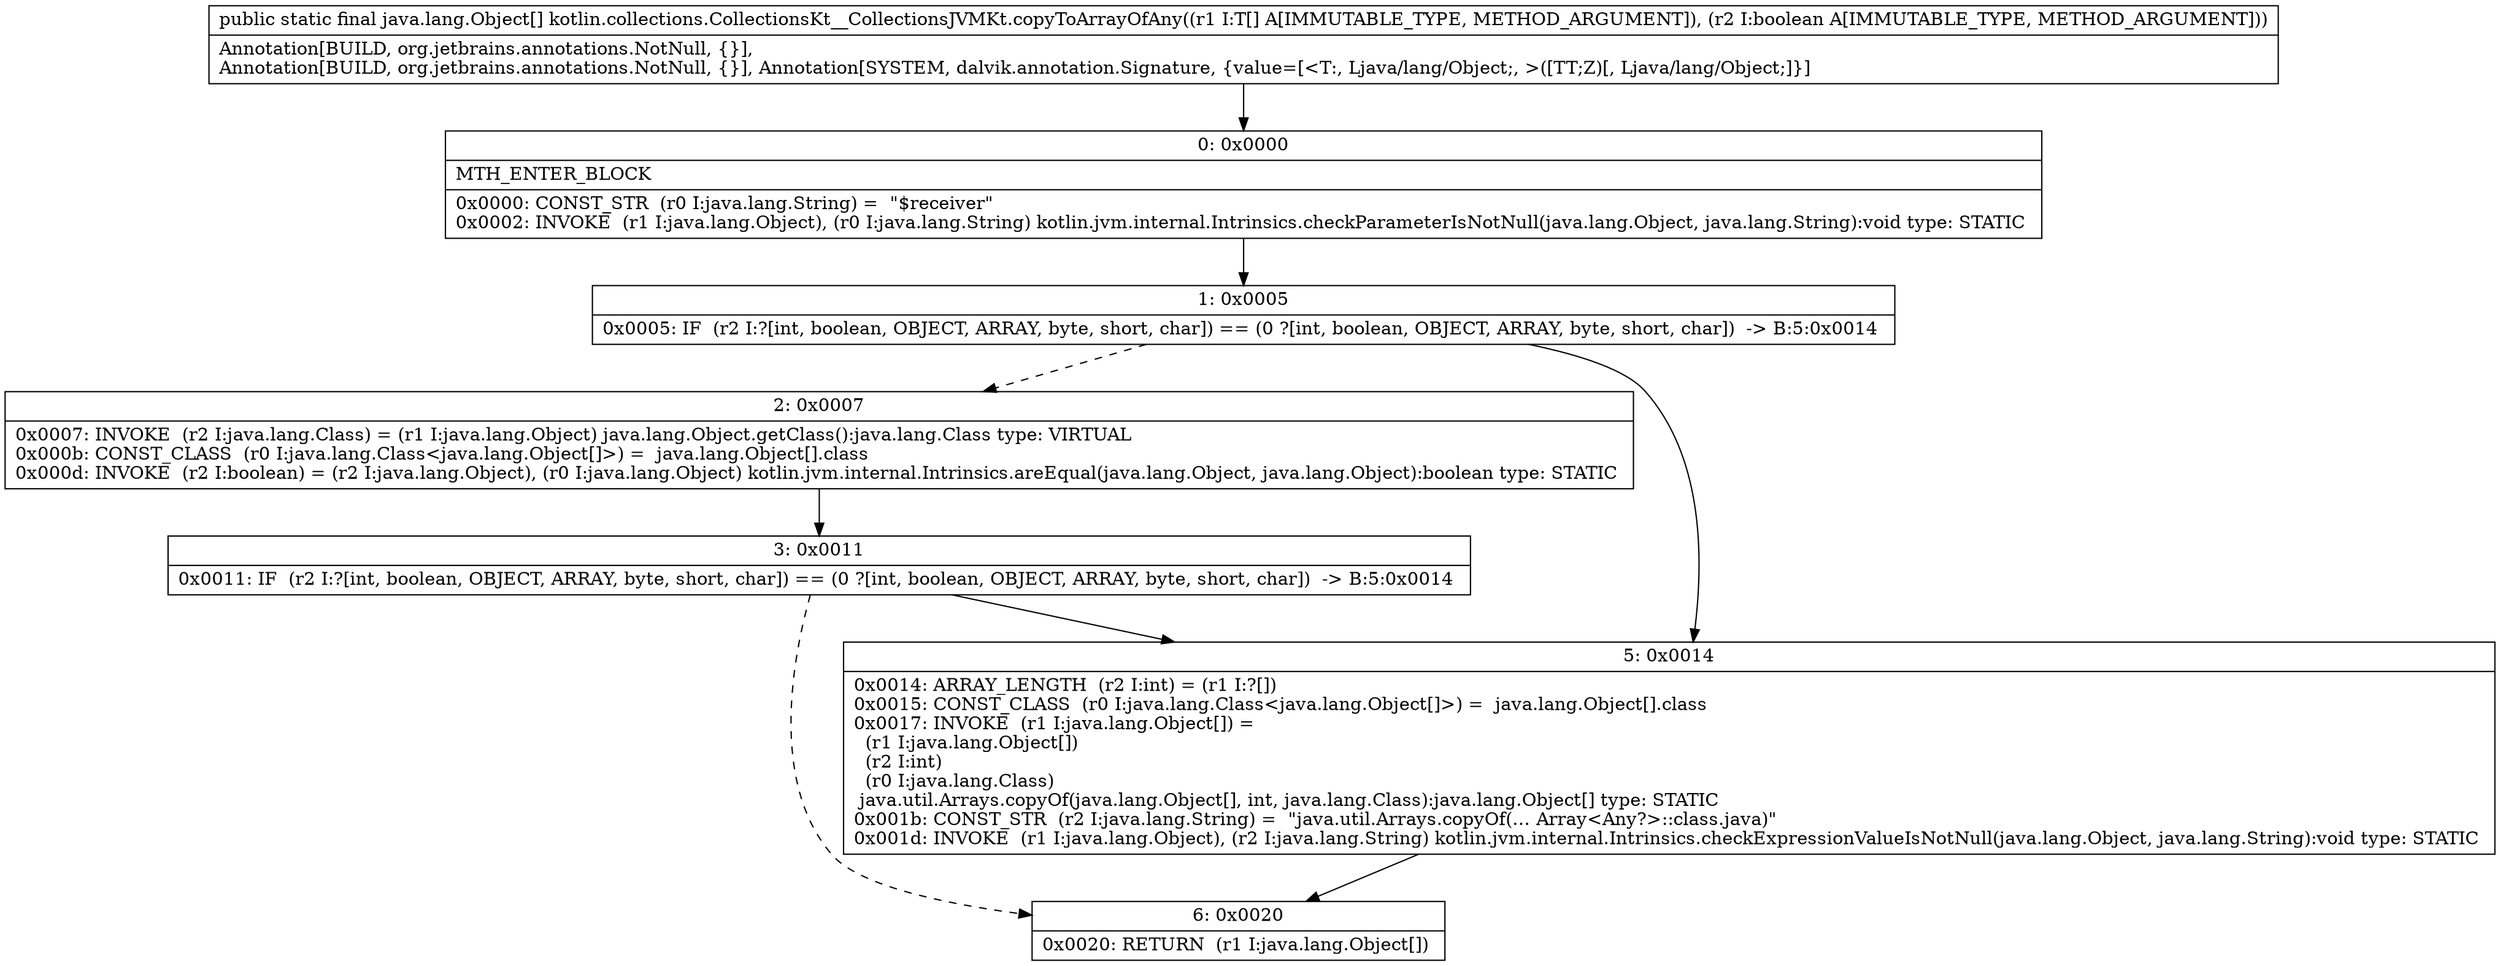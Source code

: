 digraph "CFG forkotlin.collections.CollectionsKt__CollectionsJVMKt.copyToArrayOfAny([Ljava\/lang\/Object;Z)[Ljava\/lang\/Object;" {
Node_0 [shape=record,label="{0\:\ 0x0000|MTH_ENTER_BLOCK\l|0x0000: CONST_STR  (r0 I:java.lang.String) =  \"$receiver\" \l0x0002: INVOKE  (r1 I:java.lang.Object), (r0 I:java.lang.String) kotlin.jvm.internal.Intrinsics.checkParameterIsNotNull(java.lang.Object, java.lang.String):void type: STATIC \l}"];
Node_1 [shape=record,label="{1\:\ 0x0005|0x0005: IF  (r2 I:?[int, boolean, OBJECT, ARRAY, byte, short, char]) == (0 ?[int, boolean, OBJECT, ARRAY, byte, short, char])  \-\> B:5:0x0014 \l}"];
Node_2 [shape=record,label="{2\:\ 0x0007|0x0007: INVOKE  (r2 I:java.lang.Class) = (r1 I:java.lang.Object) java.lang.Object.getClass():java.lang.Class type: VIRTUAL \l0x000b: CONST_CLASS  (r0 I:java.lang.Class\<java.lang.Object[]\>) =  java.lang.Object[].class \l0x000d: INVOKE  (r2 I:boolean) = (r2 I:java.lang.Object), (r0 I:java.lang.Object) kotlin.jvm.internal.Intrinsics.areEqual(java.lang.Object, java.lang.Object):boolean type: STATIC \l}"];
Node_3 [shape=record,label="{3\:\ 0x0011|0x0011: IF  (r2 I:?[int, boolean, OBJECT, ARRAY, byte, short, char]) == (0 ?[int, boolean, OBJECT, ARRAY, byte, short, char])  \-\> B:5:0x0014 \l}"];
Node_5 [shape=record,label="{5\:\ 0x0014|0x0014: ARRAY_LENGTH  (r2 I:int) = (r1 I:?[]) \l0x0015: CONST_CLASS  (r0 I:java.lang.Class\<java.lang.Object[]\>) =  java.lang.Object[].class \l0x0017: INVOKE  (r1 I:java.lang.Object[]) = \l  (r1 I:java.lang.Object[])\l  (r2 I:int)\l  (r0 I:java.lang.Class)\l java.util.Arrays.copyOf(java.lang.Object[], int, java.lang.Class):java.lang.Object[] type: STATIC \l0x001b: CONST_STR  (r2 I:java.lang.String) =  \"java.util.Arrays.copyOf(… Array\<Any?\>::class.java)\" \l0x001d: INVOKE  (r1 I:java.lang.Object), (r2 I:java.lang.String) kotlin.jvm.internal.Intrinsics.checkExpressionValueIsNotNull(java.lang.Object, java.lang.String):void type: STATIC \l}"];
Node_6 [shape=record,label="{6\:\ 0x0020|0x0020: RETURN  (r1 I:java.lang.Object[]) \l}"];
MethodNode[shape=record,label="{public static final java.lang.Object[] kotlin.collections.CollectionsKt__CollectionsJVMKt.copyToArrayOfAny((r1 I:T[] A[IMMUTABLE_TYPE, METHOD_ARGUMENT]), (r2 I:boolean A[IMMUTABLE_TYPE, METHOD_ARGUMENT]))  | Annotation[BUILD, org.jetbrains.annotations.NotNull, \{\}], \lAnnotation[BUILD, org.jetbrains.annotations.NotNull, \{\}], Annotation[SYSTEM, dalvik.annotation.Signature, \{value=[\<T:, Ljava\/lang\/Object;, \>([TT;Z)[, Ljava\/lang\/Object;]\}]\l}"];
MethodNode -> Node_0;
Node_0 -> Node_1;
Node_1 -> Node_2[style=dashed];
Node_1 -> Node_5;
Node_2 -> Node_3;
Node_3 -> Node_5;
Node_3 -> Node_6[style=dashed];
Node_5 -> Node_6;
}

